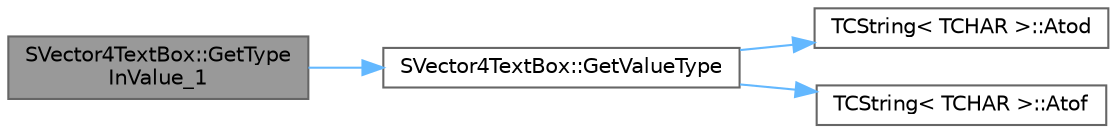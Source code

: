 digraph "SVector4TextBox::GetTypeInValue_1"
{
 // INTERACTIVE_SVG=YES
 // LATEX_PDF_SIZE
  bgcolor="transparent";
  edge [fontname=Helvetica,fontsize=10,labelfontname=Helvetica,labelfontsize=10];
  node [fontname=Helvetica,fontsize=10,shape=box,height=0.2,width=0.4];
  rankdir="LR";
  Node1 [id="Node000001",label="SVector4TextBox::GetType\lInValue_1",height=0.2,width=0.4,color="gray40", fillcolor="grey60", style="filled", fontcolor="black",tooltip=" "];
  Node1 -> Node2 [id="edge1_Node000001_Node000002",color="steelblue1",style="solid",tooltip=" "];
  Node2 [id="Node000002",label="SVector4TextBox::GetValueType",height=0.2,width=0.4,color="grey40", fillcolor="white", style="filled",URL="$dd/dff/classSVector4TextBox.html#a36807c9c06bbd83a8492a31303a86005",tooltip=" "];
  Node2 -> Node3 [id="edge2_Node000002_Node000003",color="steelblue1",style="solid",tooltip=" "];
  Node3 [id="Node000003",label="TCString\< TCHAR \>::Atod",height=0.2,width=0.4,color="grey40", fillcolor="white", style="filled",URL="$df/d74/structTCString.html#a6030b53388fa01cb42039f787786c543",tooltip=" "];
  Node2 -> Node4 [id="edge3_Node000002_Node000004",color="steelblue1",style="solid",tooltip=" "];
  Node4 [id="Node000004",label="TCString\< TCHAR \>::Atof",height=0.2,width=0.4,color="grey40", fillcolor="white", style="filled",URL="$df/d74/structTCString.html#a7f6c88c8125b013f78cc2035ee1301d0",tooltip=" "];
}
